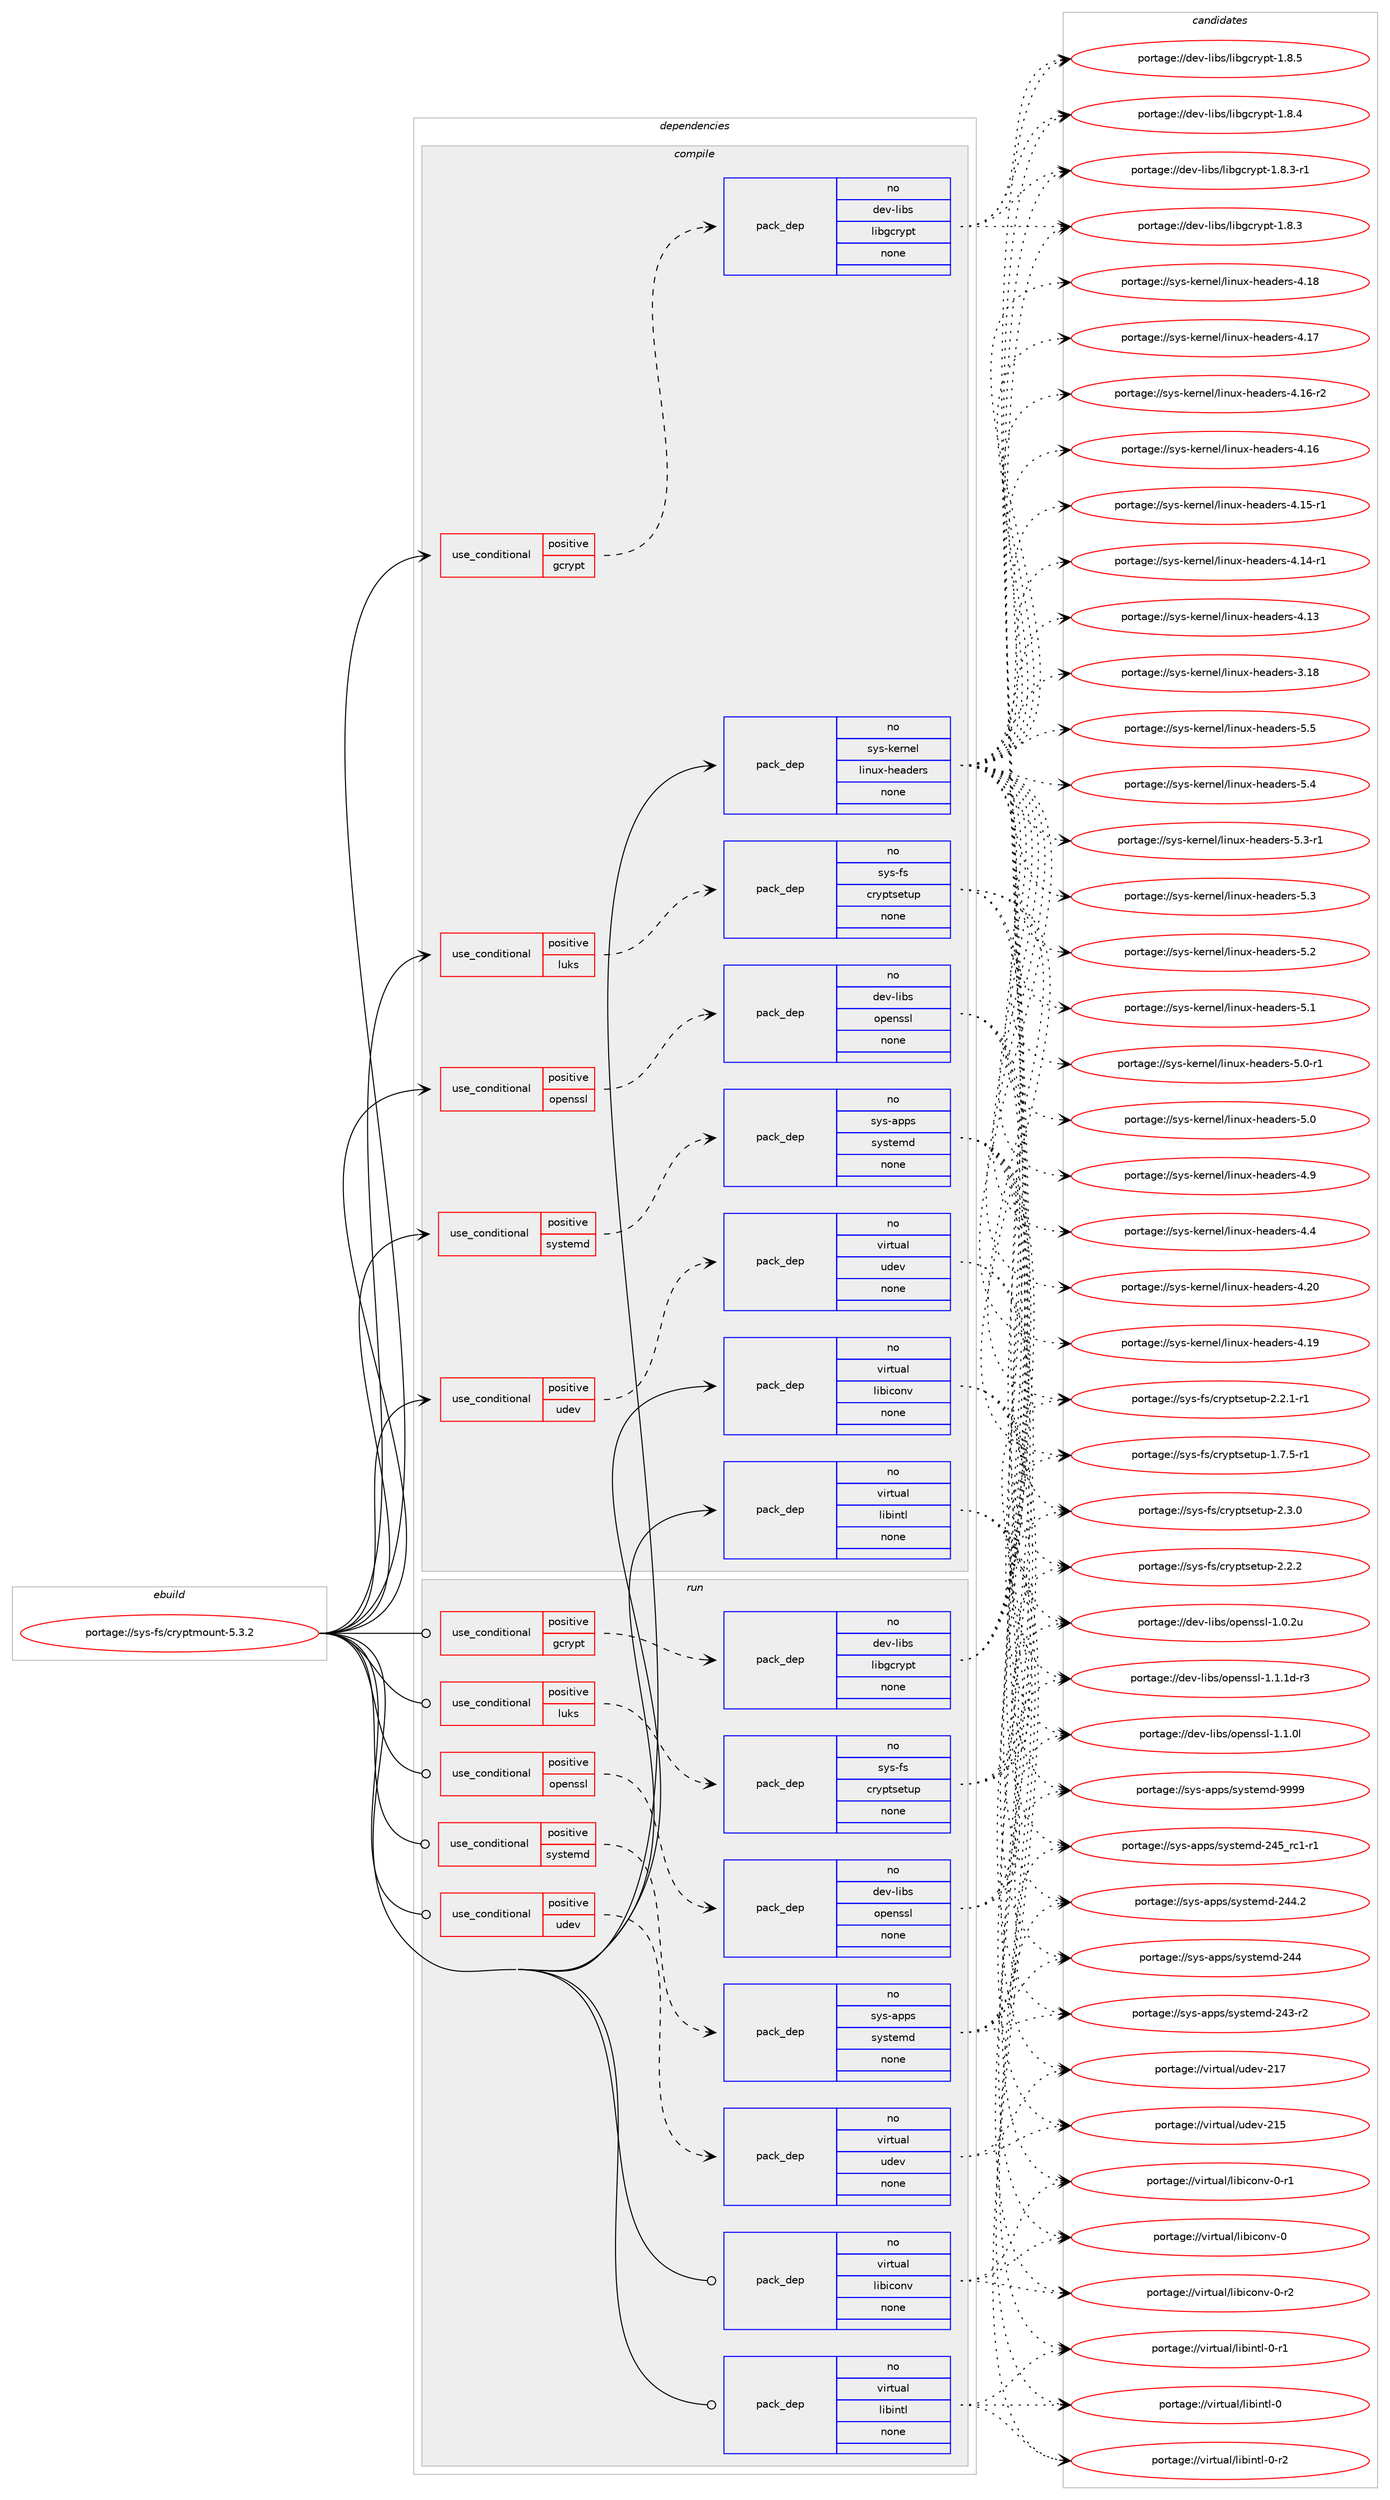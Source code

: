 digraph prolog {

# *************
# Graph options
# *************

newrank=true;
concentrate=true;
compound=true;
graph [rankdir=LR,fontname=Helvetica,fontsize=10,ranksep=1.5];#, ranksep=2.5, nodesep=0.2];
edge  [arrowhead=vee];
node  [fontname=Helvetica,fontsize=10];

# **********
# The ebuild
# **********

subgraph cluster_leftcol {
color=gray;
rank=same;
label=<<i>ebuild</i>>;
id [label="portage://sys-fs/cryptmount-5.3.2", color=red, width=4, href="../sys-fs/cryptmount-5.3.2.svg"];
}

# ****************
# The dependencies
# ****************

subgraph cluster_midcol {
color=gray;
label=<<i>dependencies</i>>;
subgraph cluster_compile {
fillcolor="#eeeeee";
style=filled;
label=<<i>compile</i>>;
subgraph cond9786 {
dependency49578 [label=<<TABLE BORDER="0" CELLBORDER="1" CELLSPACING="0" CELLPADDING="4"><TR><TD ROWSPAN="3" CELLPADDING="10">use_conditional</TD></TR><TR><TD>positive</TD></TR><TR><TD>gcrypt</TD></TR></TABLE>>, shape=none, color=red];
subgraph pack38722 {
dependency49579 [label=<<TABLE BORDER="0" CELLBORDER="1" CELLSPACING="0" CELLPADDING="4" WIDTH="220"><TR><TD ROWSPAN="6" CELLPADDING="30">pack_dep</TD></TR><TR><TD WIDTH="110">no</TD></TR><TR><TD>dev-libs</TD></TR><TR><TD>libgcrypt</TD></TR><TR><TD>none</TD></TR><TR><TD></TD></TR></TABLE>>, shape=none, color=blue];
}
dependency49578:e -> dependency49579:w [weight=20,style="dashed",arrowhead="vee"];
}
id:e -> dependency49578:w [weight=20,style="solid",arrowhead="vee"];
subgraph cond9787 {
dependency49580 [label=<<TABLE BORDER="0" CELLBORDER="1" CELLSPACING="0" CELLPADDING="4"><TR><TD ROWSPAN="3" CELLPADDING="10">use_conditional</TD></TR><TR><TD>positive</TD></TR><TR><TD>luks</TD></TR></TABLE>>, shape=none, color=red];
subgraph pack38723 {
dependency49581 [label=<<TABLE BORDER="0" CELLBORDER="1" CELLSPACING="0" CELLPADDING="4" WIDTH="220"><TR><TD ROWSPAN="6" CELLPADDING="30">pack_dep</TD></TR><TR><TD WIDTH="110">no</TD></TR><TR><TD>sys-fs</TD></TR><TR><TD>cryptsetup</TD></TR><TR><TD>none</TD></TR><TR><TD></TD></TR></TABLE>>, shape=none, color=blue];
}
dependency49580:e -> dependency49581:w [weight=20,style="dashed",arrowhead="vee"];
}
id:e -> dependency49580:w [weight=20,style="solid",arrowhead="vee"];
subgraph cond9788 {
dependency49582 [label=<<TABLE BORDER="0" CELLBORDER="1" CELLSPACING="0" CELLPADDING="4"><TR><TD ROWSPAN="3" CELLPADDING="10">use_conditional</TD></TR><TR><TD>positive</TD></TR><TR><TD>openssl</TD></TR></TABLE>>, shape=none, color=red];
subgraph pack38724 {
dependency49583 [label=<<TABLE BORDER="0" CELLBORDER="1" CELLSPACING="0" CELLPADDING="4" WIDTH="220"><TR><TD ROWSPAN="6" CELLPADDING="30">pack_dep</TD></TR><TR><TD WIDTH="110">no</TD></TR><TR><TD>dev-libs</TD></TR><TR><TD>openssl</TD></TR><TR><TD>none</TD></TR><TR><TD></TD></TR></TABLE>>, shape=none, color=blue];
}
dependency49582:e -> dependency49583:w [weight=20,style="dashed",arrowhead="vee"];
}
id:e -> dependency49582:w [weight=20,style="solid",arrowhead="vee"];
subgraph cond9789 {
dependency49584 [label=<<TABLE BORDER="0" CELLBORDER="1" CELLSPACING="0" CELLPADDING="4"><TR><TD ROWSPAN="3" CELLPADDING="10">use_conditional</TD></TR><TR><TD>positive</TD></TR><TR><TD>systemd</TD></TR></TABLE>>, shape=none, color=red];
subgraph pack38725 {
dependency49585 [label=<<TABLE BORDER="0" CELLBORDER="1" CELLSPACING="0" CELLPADDING="4" WIDTH="220"><TR><TD ROWSPAN="6" CELLPADDING="30">pack_dep</TD></TR><TR><TD WIDTH="110">no</TD></TR><TR><TD>sys-apps</TD></TR><TR><TD>systemd</TD></TR><TR><TD>none</TD></TR><TR><TD></TD></TR></TABLE>>, shape=none, color=blue];
}
dependency49584:e -> dependency49585:w [weight=20,style="dashed",arrowhead="vee"];
}
id:e -> dependency49584:w [weight=20,style="solid",arrowhead="vee"];
subgraph cond9790 {
dependency49586 [label=<<TABLE BORDER="0" CELLBORDER="1" CELLSPACING="0" CELLPADDING="4"><TR><TD ROWSPAN="3" CELLPADDING="10">use_conditional</TD></TR><TR><TD>positive</TD></TR><TR><TD>udev</TD></TR></TABLE>>, shape=none, color=red];
subgraph pack38726 {
dependency49587 [label=<<TABLE BORDER="0" CELLBORDER="1" CELLSPACING="0" CELLPADDING="4" WIDTH="220"><TR><TD ROWSPAN="6" CELLPADDING="30">pack_dep</TD></TR><TR><TD WIDTH="110">no</TD></TR><TR><TD>virtual</TD></TR><TR><TD>udev</TD></TR><TR><TD>none</TD></TR><TR><TD></TD></TR></TABLE>>, shape=none, color=blue];
}
dependency49586:e -> dependency49587:w [weight=20,style="dashed",arrowhead="vee"];
}
id:e -> dependency49586:w [weight=20,style="solid",arrowhead="vee"];
subgraph pack38727 {
dependency49588 [label=<<TABLE BORDER="0" CELLBORDER="1" CELLSPACING="0" CELLPADDING="4" WIDTH="220"><TR><TD ROWSPAN="6" CELLPADDING="30">pack_dep</TD></TR><TR><TD WIDTH="110">no</TD></TR><TR><TD>sys-kernel</TD></TR><TR><TD>linux-headers</TD></TR><TR><TD>none</TD></TR><TR><TD></TD></TR></TABLE>>, shape=none, color=blue];
}
id:e -> dependency49588:w [weight=20,style="solid",arrowhead="vee"];
subgraph pack38728 {
dependency49589 [label=<<TABLE BORDER="0" CELLBORDER="1" CELLSPACING="0" CELLPADDING="4" WIDTH="220"><TR><TD ROWSPAN="6" CELLPADDING="30">pack_dep</TD></TR><TR><TD WIDTH="110">no</TD></TR><TR><TD>virtual</TD></TR><TR><TD>libiconv</TD></TR><TR><TD>none</TD></TR><TR><TD></TD></TR></TABLE>>, shape=none, color=blue];
}
id:e -> dependency49589:w [weight=20,style="solid",arrowhead="vee"];
subgraph pack38729 {
dependency49590 [label=<<TABLE BORDER="0" CELLBORDER="1" CELLSPACING="0" CELLPADDING="4" WIDTH="220"><TR><TD ROWSPAN="6" CELLPADDING="30">pack_dep</TD></TR><TR><TD WIDTH="110">no</TD></TR><TR><TD>virtual</TD></TR><TR><TD>libintl</TD></TR><TR><TD>none</TD></TR><TR><TD></TD></TR></TABLE>>, shape=none, color=blue];
}
id:e -> dependency49590:w [weight=20,style="solid",arrowhead="vee"];
}
subgraph cluster_compileandrun {
fillcolor="#eeeeee";
style=filled;
label=<<i>compile and run</i>>;
}
subgraph cluster_run {
fillcolor="#eeeeee";
style=filled;
label=<<i>run</i>>;
subgraph cond9791 {
dependency49591 [label=<<TABLE BORDER="0" CELLBORDER="1" CELLSPACING="0" CELLPADDING="4"><TR><TD ROWSPAN="3" CELLPADDING="10">use_conditional</TD></TR><TR><TD>positive</TD></TR><TR><TD>gcrypt</TD></TR></TABLE>>, shape=none, color=red];
subgraph pack38730 {
dependency49592 [label=<<TABLE BORDER="0" CELLBORDER="1" CELLSPACING="0" CELLPADDING="4" WIDTH="220"><TR><TD ROWSPAN="6" CELLPADDING="30">pack_dep</TD></TR><TR><TD WIDTH="110">no</TD></TR><TR><TD>dev-libs</TD></TR><TR><TD>libgcrypt</TD></TR><TR><TD>none</TD></TR><TR><TD></TD></TR></TABLE>>, shape=none, color=blue];
}
dependency49591:e -> dependency49592:w [weight=20,style="dashed",arrowhead="vee"];
}
id:e -> dependency49591:w [weight=20,style="solid",arrowhead="odot"];
subgraph cond9792 {
dependency49593 [label=<<TABLE BORDER="0" CELLBORDER="1" CELLSPACING="0" CELLPADDING="4"><TR><TD ROWSPAN="3" CELLPADDING="10">use_conditional</TD></TR><TR><TD>positive</TD></TR><TR><TD>luks</TD></TR></TABLE>>, shape=none, color=red];
subgraph pack38731 {
dependency49594 [label=<<TABLE BORDER="0" CELLBORDER="1" CELLSPACING="0" CELLPADDING="4" WIDTH="220"><TR><TD ROWSPAN="6" CELLPADDING="30">pack_dep</TD></TR><TR><TD WIDTH="110">no</TD></TR><TR><TD>sys-fs</TD></TR><TR><TD>cryptsetup</TD></TR><TR><TD>none</TD></TR><TR><TD></TD></TR></TABLE>>, shape=none, color=blue];
}
dependency49593:e -> dependency49594:w [weight=20,style="dashed",arrowhead="vee"];
}
id:e -> dependency49593:w [weight=20,style="solid",arrowhead="odot"];
subgraph cond9793 {
dependency49595 [label=<<TABLE BORDER="0" CELLBORDER="1" CELLSPACING="0" CELLPADDING="4"><TR><TD ROWSPAN="3" CELLPADDING="10">use_conditional</TD></TR><TR><TD>positive</TD></TR><TR><TD>openssl</TD></TR></TABLE>>, shape=none, color=red];
subgraph pack38732 {
dependency49596 [label=<<TABLE BORDER="0" CELLBORDER="1" CELLSPACING="0" CELLPADDING="4" WIDTH="220"><TR><TD ROWSPAN="6" CELLPADDING="30">pack_dep</TD></TR><TR><TD WIDTH="110">no</TD></TR><TR><TD>dev-libs</TD></TR><TR><TD>openssl</TD></TR><TR><TD>none</TD></TR><TR><TD></TD></TR></TABLE>>, shape=none, color=blue];
}
dependency49595:e -> dependency49596:w [weight=20,style="dashed",arrowhead="vee"];
}
id:e -> dependency49595:w [weight=20,style="solid",arrowhead="odot"];
subgraph cond9794 {
dependency49597 [label=<<TABLE BORDER="0" CELLBORDER="1" CELLSPACING="0" CELLPADDING="4"><TR><TD ROWSPAN="3" CELLPADDING="10">use_conditional</TD></TR><TR><TD>positive</TD></TR><TR><TD>systemd</TD></TR></TABLE>>, shape=none, color=red];
subgraph pack38733 {
dependency49598 [label=<<TABLE BORDER="0" CELLBORDER="1" CELLSPACING="0" CELLPADDING="4" WIDTH="220"><TR><TD ROWSPAN="6" CELLPADDING="30">pack_dep</TD></TR><TR><TD WIDTH="110">no</TD></TR><TR><TD>sys-apps</TD></TR><TR><TD>systemd</TD></TR><TR><TD>none</TD></TR><TR><TD></TD></TR></TABLE>>, shape=none, color=blue];
}
dependency49597:e -> dependency49598:w [weight=20,style="dashed",arrowhead="vee"];
}
id:e -> dependency49597:w [weight=20,style="solid",arrowhead="odot"];
subgraph cond9795 {
dependency49599 [label=<<TABLE BORDER="0" CELLBORDER="1" CELLSPACING="0" CELLPADDING="4"><TR><TD ROWSPAN="3" CELLPADDING="10">use_conditional</TD></TR><TR><TD>positive</TD></TR><TR><TD>udev</TD></TR></TABLE>>, shape=none, color=red];
subgraph pack38734 {
dependency49600 [label=<<TABLE BORDER="0" CELLBORDER="1" CELLSPACING="0" CELLPADDING="4" WIDTH="220"><TR><TD ROWSPAN="6" CELLPADDING="30">pack_dep</TD></TR><TR><TD WIDTH="110">no</TD></TR><TR><TD>virtual</TD></TR><TR><TD>udev</TD></TR><TR><TD>none</TD></TR><TR><TD></TD></TR></TABLE>>, shape=none, color=blue];
}
dependency49599:e -> dependency49600:w [weight=20,style="dashed",arrowhead="vee"];
}
id:e -> dependency49599:w [weight=20,style="solid",arrowhead="odot"];
subgraph pack38735 {
dependency49601 [label=<<TABLE BORDER="0" CELLBORDER="1" CELLSPACING="0" CELLPADDING="4" WIDTH="220"><TR><TD ROWSPAN="6" CELLPADDING="30">pack_dep</TD></TR><TR><TD WIDTH="110">no</TD></TR><TR><TD>virtual</TD></TR><TR><TD>libiconv</TD></TR><TR><TD>none</TD></TR><TR><TD></TD></TR></TABLE>>, shape=none, color=blue];
}
id:e -> dependency49601:w [weight=20,style="solid",arrowhead="odot"];
subgraph pack38736 {
dependency49602 [label=<<TABLE BORDER="0" CELLBORDER="1" CELLSPACING="0" CELLPADDING="4" WIDTH="220"><TR><TD ROWSPAN="6" CELLPADDING="30">pack_dep</TD></TR><TR><TD WIDTH="110">no</TD></TR><TR><TD>virtual</TD></TR><TR><TD>libintl</TD></TR><TR><TD>none</TD></TR><TR><TD></TD></TR></TABLE>>, shape=none, color=blue];
}
id:e -> dependency49602:w [weight=20,style="solid",arrowhead="odot"];
}
}

# **************
# The candidates
# **************

subgraph cluster_choices {
rank=same;
color=gray;
label=<<i>candidates</i>>;

subgraph choice38722 {
color=black;
nodesep=1;
choice1001011184510810598115471081059810399114121112116454946564653 [label="portage://dev-libs/libgcrypt-1.8.5", color=red, width=4,href="../dev-libs/libgcrypt-1.8.5.svg"];
choice1001011184510810598115471081059810399114121112116454946564652 [label="portage://dev-libs/libgcrypt-1.8.4", color=red, width=4,href="../dev-libs/libgcrypt-1.8.4.svg"];
choice10010111845108105981154710810598103991141211121164549465646514511449 [label="portage://dev-libs/libgcrypt-1.8.3-r1", color=red, width=4,href="../dev-libs/libgcrypt-1.8.3-r1.svg"];
choice1001011184510810598115471081059810399114121112116454946564651 [label="portage://dev-libs/libgcrypt-1.8.3", color=red, width=4,href="../dev-libs/libgcrypt-1.8.3.svg"];
dependency49579:e -> choice1001011184510810598115471081059810399114121112116454946564653:w [style=dotted,weight="100"];
dependency49579:e -> choice1001011184510810598115471081059810399114121112116454946564652:w [style=dotted,weight="100"];
dependency49579:e -> choice10010111845108105981154710810598103991141211121164549465646514511449:w [style=dotted,weight="100"];
dependency49579:e -> choice1001011184510810598115471081059810399114121112116454946564651:w [style=dotted,weight="100"];
}
subgraph choice38723 {
color=black;
nodesep=1;
choice115121115451021154799114121112116115101116117112455046514648 [label="portage://sys-fs/cryptsetup-2.3.0", color=red, width=4,href="../sys-fs/cryptsetup-2.3.0.svg"];
choice115121115451021154799114121112116115101116117112455046504650 [label="portage://sys-fs/cryptsetup-2.2.2", color=red, width=4,href="../sys-fs/cryptsetup-2.2.2.svg"];
choice1151211154510211547991141211121161151011161171124550465046494511449 [label="portage://sys-fs/cryptsetup-2.2.1-r1", color=red, width=4,href="../sys-fs/cryptsetup-2.2.1-r1.svg"];
choice1151211154510211547991141211121161151011161171124549465546534511449 [label="portage://sys-fs/cryptsetup-1.7.5-r1", color=red, width=4,href="../sys-fs/cryptsetup-1.7.5-r1.svg"];
dependency49581:e -> choice115121115451021154799114121112116115101116117112455046514648:w [style=dotted,weight="100"];
dependency49581:e -> choice115121115451021154799114121112116115101116117112455046504650:w [style=dotted,weight="100"];
dependency49581:e -> choice1151211154510211547991141211121161151011161171124550465046494511449:w [style=dotted,weight="100"];
dependency49581:e -> choice1151211154510211547991141211121161151011161171124549465546534511449:w [style=dotted,weight="100"];
}
subgraph choice38724 {
color=black;
nodesep=1;
choice1001011184510810598115471111121011101151151084549464946491004511451 [label="portage://dev-libs/openssl-1.1.1d-r3", color=red, width=4,href="../dev-libs/openssl-1.1.1d-r3.svg"];
choice100101118451081059811547111112101110115115108454946494648108 [label="portage://dev-libs/openssl-1.1.0l", color=red, width=4,href="../dev-libs/openssl-1.1.0l.svg"];
choice100101118451081059811547111112101110115115108454946484650117 [label="portage://dev-libs/openssl-1.0.2u", color=red, width=4,href="../dev-libs/openssl-1.0.2u.svg"];
dependency49583:e -> choice1001011184510810598115471111121011101151151084549464946491004511451:w [style=dotted,weight="100"];
dependency49583:e -> choice100101118451081059811547111112101110115115108454946494648108:w [style=dotted,weight="100"];
dependency49583:e -> choice100101118451081059811547111112101110115115108454946484650117:w [style=dotted,weight="100"];
}
subgraph choice38725 {
color=black;
nodesep=1;
choice1151211154597112112115471151211151161011091004557575757 [label="portage://sys-apps/systemd-9999", color=red, width=4,href="../sys-apps/systemd-9999.svg"];
choice115121115459711211211547115121115116101109100455052539511499494511449 [label="portage://sys-apps/systemd-245_rc1-r1", color=red, width=4,href="../sys-apps/systemd-245_rc1-r1.svg"];
choice115121115459711211211547115121115116101109100455052524650 [label="portage://sys-apps/systemd-244.2", color=red, width=4,href="../sys-apps/systemd-244.2.svg"];
choice11512111545971121121154711512111511610110910045505252 [label="portage://sys-apps/systemd-244", color=red, width=4,href="../sys-apps/systemd-244.svg"];
choice115121115459711211211547115121115116101109100455052514511450 [label="portage://sys-apps/systemd-243-r2", color=red, width=4,href="../sys-apps/systemd-243-r2.svg"];
dependency49585:e -> choice1151211154597112112115471151211151161011091004557575757:w [style=dotted,weight="100"];
dependency49585:e -> choice115121115459711211211547115121115116101109100455052539511499494511449:w [style=dotted,weight="100"];
dependency49585:e -> choice115121115459711211211547115121115116101109100455052524650:w [style=dotted,weight="100"];
dependency49585:e -> choice11512111545971121121154711512111511610110910045505252:w [style=dotted,weight="100"];
dependency49585:e -> choice115121115459711211211547115121115116101109100455052514511450:w [style=dotted,weight="100"];
}
subgraph choice38726 {
color=black;
nodesep=1;
choice118105114116117971084711710010111845504955 [label="portage://virtual/udev-217", color=red, width=4,href="../virtual/udev-217.svg"];
choice118105114116117971084711710010111845504953 [label="portage://virtual/udev-215", color=red, width=4,href="../virtual/udev-215.svg"];
dependency49587:e -> choice118105114116117971084711710010111845504955:w [style=dotted,weight="100"];
dependency49587:e -> choice118105114116117971084711710010111845504953:w [style=dotted,weight="100"];
}
subgraph choice38727 {
color=black;
nodesep=1;
choice1151211154510710111411010110847108105110117120451041019710010111411545534653 [label="portage://sys-kernel/linux-headers-5.5", color=red, width=4,href="../sys-kernel/linux-headers-5.5.svg"];
choice1151211154510710111411010110847108105110117120451041019710010111411545534652 [label="portage://sys-kernel/linux-headers-5.4", color=red, width=4,href="../sys-kernel/linux-headers-5.4.svg"];
choice11512111545107101114110101108471081051101171204510410197100101114115455346514511449 [label="portage://sys-kernel/linux-headers-5.3-r1", color=red, width=4,href="../sys-kernel/linux-headers-5.3-r1.svg"];
choice1151211154510710111411010110847108105110117120451041019710010111411545534651 [label="portage://sys-kernel/linux-headers-5.3", color=red, width=4,href="../sys-kernel/linux-headers-5.3.svg"];
choice1151211154510710111411010110847108105110117120451041019710010111411545534650 [label="portage://sys-kernel/linux-headers-5.2", color=red, width=4,href="../sys-kernel/linux-headers-5.2.svg"];
choice1151211154510710111411010110847108105110117120451041019710010111411545534649 [label="portage://sys-kernel/linux-headers-5.1", color=red, width=4,href="../sys-kernel/linux-headers-5.1.svg"];
choice11512111545107101114110101108471081051101171204510410197100101114115455346484511449 [label="portage://sys-kernel/linux-headers-5.0-r1", color=red, width=4,href="../sys-kernel/linux-headers-5.0-r1.svg"];
choice1151211154510710111411010110847108105110117120451041019710010111411545534648 [label="portage://sys-kernel/linux-headers-5.0", color=red, width=4,href="../sys-kernel/linux-headers-5.0.svg"];
choice1151211154510710111411010110847108105110117120451041019710010111411545524657 [label="portage://sys-kernel/linux-headers-4.9", color=red, width=4,href="../sys-kernel/linux-headers-4.9.svg"];
choice1151211154510710111411010110847108105110117120451041019710010111411545524652 [label="portage://sys-kernel/linux-headers-4.4", color=red, width=4,href="../sys-kernel/linux-headers-4.4.svg"];
choice115121115451071011141101011084710810511011712045104101971001011141154552465048 [label="portage://sys-kernel/linux-headers-4.20", color=red, width=4,href="../sys-kernel/linux-headers-4.20.svg"];
choice115121115451071011141101011084710810511011712045104101971001011141154552464957 [label="portage://sys-kernel/linux-headers-4.19", color=red, width=4,href="../sys-kernel/linux-headers-4.19.svg"];
choice115121115451071011141101011084710810511011712045104101971001011141154552464956 [label="portage://sys-kernel/linux-headers-4.18", color=red, width=4,href="../sys-kernel/linux-headers-4.18.svg"];
choice115121115451071011141101011084710810511011712045104101971001011141154552464955 [label="portage://sys-kernel/linux-headers-4.17", color=red, width=4,href="../sys-kernel/linux-headers-4.17.svg"];
choice1151211154510710111411010110847108105110117120451041019710010111411545524649544511450 [label="portage://sys-kernel/linux-headers-4.16-r2", color=red, width=4,href="../sys-kernel/linux-headers-4.16-r2.svg"];
choice115121115451071011141101011084710810511011712045104101971001011141154552464954 [label="portage://sys-kernel/linux-headers-4.16", color=red, width=4,href="../sys-kernel/linux-headers-4.16.svg"];
choice1151211154510710111411010110847108105110117120451041019710010111411545524649534511449 [label="portage://sys-kernel/linux-headers-4.15-r1", color=red, width=4,href="../sys-kernel/linux-headers-4.15-r1.svg"];
choice1151211154510710111411010110847108105110117120451041019710010111411545524649524511449 [label="portage://sys-kernel/linux-headers-4.14-r1", color=red, width=4,href="../sys-kernel/linux-headers-4.14-r1.svg"];
choice115121115451071011141101011084710810511011712045104101971001011141154552464951 [label="portage://sys-kernel/linux-headers-4.13", color=red, width=4,href="../sys-kernel/linux-headers-4.13.svg"];
choice115121115451071011141101011084710810511011712045104101971001011141154551464956 [label="portage://sys-kernel/linux-headers-3.18", color=red, width=4,href="../sys-kernel/linux-headers-3.18.svg"];
dependency49588:e -> choice1151211154510710111411010110847108105110117120451041019710010111411545534653:w [style=dotted,weight="100"];
dependency49588:e -> choice1151211154510710111411010110847108105110117120451041019710010111411545534652:w [style=dotted,weight="100"];
dependency49588:e -> choice11512111545107101114110101108471081051101171204510410197100101114115455346514511449:w [style=dotted,weight="100"];
dependency49588:e -> choice1151211154510710111411010110847108105110117120451041019710010111411545534651:w [style=dotted,weight="100"];
dependency49588:e -> choice1151211154510710111411010110847108105110117120451041019710010111411545534650:w [style=dotted,weight="100"];
dependency49588:e -> choice1151211154510710111411010110847108105110117120451041019710010111411545534649:w [style=dotted,weight="100"];
dependency49588:e -> choice11512111545107101114110101108471081051101171204510410197100101114115455346484511449:w [style=dotted,weight="100"];
dependency49588:e -> choice1151211154510710111411010110847108105110117120451041019710010111411545534648:w [style=dotted,weight="100"];
dependency49588:e -> choice1151211154510710111411010110847108105110117120451041019710010111411545524657:w [style=dotted,weight="100"];
dependency49588:e -> choice1151211154510710111411010110847108105110117120451041019710010111411545524652:w [style=dotted,weight="100"];
dependency49588:e -> choice115121115451071011141101011084710810511011712045104101971001011141154552465048:w [style=dotted,weight="100"];
dependency49588:e -> choice115121115451071011141101011084710810511011712045104101971001011141154552464957:w [style=dotted,weight="100"];
dependency49588:e -> choice115121115451071011141101011084710810511011712045104101971001011141154552464956:w [style=dotted,weight="100"];
dependency49588:e -> choice115121115451071011141101011084710810511011712045104101971001011141154552464955:w [style=dotted,weight="100"];
dependency49588:e -> choice1151211154510710111411010110847108105110117120451041019710010111411545524649544511450:w [style=dotted,weight="100"];
dependency49588:e -> choice115121115451071011141101011084710810511011712045104101971001011141154552464954:w [style=dotted,weight="100"];
dependency49588:e -> choice1151211154510710111411010110847108105110117120451041019710010111411545524649534511449:w [style=dotted,weight="100"];
dependency49588:e -> choice1151211154510710111411010110847108105110117120451041019710010111411545524649524511449:w [style=dotted,weight="100"];
dependency49588:e -> choice115121115451071011141101011084710810511011712045104101971001011141154552464951:w [style=dotted,weight="100"];
dependency49588:e -> choice115121115451071011141101011084710810511011712045104101971001011141154551464956:w [style=dotted,weight="100"];
}
subgraph choice38728 {
color=black;
nodesep=1;
choice1181051141161179710847108105981059911111011845484511450 [label="portage://virtual/libiconv-0-r2", color=red, width=4,href="../virtual/libiconv-0-r2.svg"];
choice1181051141161179710847108105981059911111011845484511449 [label="portage://virtual/libiconv-0-r1", color=red, width=4,href="../virtual/libiconv-0-r1.svg"];
choice118105114116117971084710810598105991111101184548 [label="portage://virtual/libiconv-0", color=red, width=4,href="../virtual/libiconv-0.svg"];
dependency49589:e -> choice1181051141161179710847108105981059911111011845484511450:w [style=dotted,weight="100"];
dependency49589:e -> choice1181051141161179710847108105981059911111011845484511449:w [style=dotted,weight="100"];
dependency49589:e -> choice118105114116117971084710810598105991111101184548:w [style=dotted,weight="100"];
}
subgraph choice38729 {
color=black;
nodesep=1;
choice11810511411611797108471081059810511011610845484511450 [label="portage://virtual/libintl-0-r2", color=red, width=4,href="../virtual/libintl-0-r2.svg"];
choice11810511411611797108471081059810511011610845484511449 [label="portage://virtual/libintl-0-r1", color=red, width=4,href="../virtual/libintl-0-r1.svg"];
choice1181051141161179710847108105981051101161084548 [label="portage://virtual/libintl-0", color=red, width=4,href="../virtual/libintl-0.svg"];
dependency49590:e -> choice11810511411611797108471081059810511011610845484511450:w [style=dotted,weight="100"];
dependency49590:e -> choice11810511411611797108471081059810511011610845484511449:w [style=dotted,weight="100"];
dependency49590:e -> choice1181051141161179710847108105981051101161084548:w [style=dotted,weight="100"];
}
subgraph choice38730 {
color=black;
nodesep=1;
choice1001011184510810598115471081059810399114121112116454946564653 [label="portage://dev-libs/libgcrypt-1.8.5", color=red, width=4,href="../dev-libs/libgcrypt-1.8.5.svg"];
choice1001011184510810598115471081059810399114121112116454946564652 [label="portage://dev-libs/libgcrypt-1.8.4", color=red, width=4,href="../dev-libs/libgcrypt-1.8.4.svg"];
choice10010111845108105981154710810598103991141211121164549465646514511449 [label="portage://dev-libs/libgcrypt-1.8.3-r1", color=red, width=4,href="../dev-libs/libgcrypt-1.8.3-r1.svg"];
choice1001011184510810598115471081059810399114121112116454946564651 [label="portage://dev-libs/libgcrypt-1.8.3", color=red, width=4,href="../dev-libs/libgcrypt-1.8.3.svg"];
dependency49592:e -> choice1001011184510810598115471081059810399114121112116454946564653:w [style=dotted,weight="100"];
dependency49592:e -> choice1001011184510810598115471081059810399114121112116454946564652:w [style=dotted,weight="100"];
dependency49592:e -> choice10010111845108105981154710810598103991141211121164549465646514511449:w [style=dotted,weight="100"];
dependency49592:e -> choice1001011184510810598115471081059810399114121112116454946564651:w [style=dotted,weight="100"];
}
subgraph choice38731 {
color=black;
nodesep=1;
choice115121115451021154799114121112116115101116117112455046514648 [label="portage://sys-fs/cryptsetup-2.3.0", color=red, width=4,href="../sys-fs/cryptsetup-2.3.0.svg"];
choice115121115451021154799114121112116115101116117112455046504650 [label="portage://sys-fs/cryptsetup-2.2.2", color=red, width=4,href="../sys-fs/cryptsetup-2.2.2.svg"];
choice1151211154510211547991141211121161151011161171124550465046494511449 [label="portage://sys-fs/cryptsetup-2.2.1-r1", color=red, width=4,href="../sys-fs/cryptsetup-2.2.1-r1.svg"];
choice1151211154510211547991141211121161151011161171124549465546534511449 [label="portage://sys-fs/cryptsetup-1.7.5-r1", color=red, width=4,href="../sys-fs/cryptsetup-1.7.5-r1.svg"];
dependency49594:e -> choice115121115451021154799114121112116115101116117112455046514648:w [style=dotted,weight="100"];
dependency49594:e -> choice115121115451021154799114121112116115101116117112455046504650:w [style=dotted,weight="100"];
dependency49594:e -> choice1151211154510211547991141211121161151011161171124550465046494511449:w [style=dotted,weight="100"];
dependency49594:e -> choice1151211154510211547991141211121161151011161171124549465546534511449:w [style=dotted,weight="100"];
}
subgraph choice38732 {
color=black;
nodesep=1;
choice1001011184510810598115471111121011101151151084549464946491004511451 [label="portage://dev-libs/openssl-1.1.1d-r3", color=red, width=4,href="../dev-libs/openssl-1.1.1d-r3.svg"];
choice100101118451081059811547111112101110115115108454946494648108 [label="portage://dev-libs/openssl-1.1.0l", color=red, width=4,href="../dev-libs/openssl-1.1.0l.svg"];
choice100101118451081059811547111112101110115115108454946484650117 [label="portage://dev-libs/openssl-1.0.2u", color=red, width=4,href="../dev-libs/openssl-1.0.2u.svg"];
dependency49596:e -> choice1001011184510810598115471111121011101151151084549464946491004511451:w [style=dotted,weight="100"];
dependency49596:e -> choice100101118451081059811547111112101110115115108454946494648108:w [style=dotted,weight="100"];
dependency49596:e -> choice100101118451081059811547111112101110115115108454946484650117:w [style=dotted,weight="100"];
}
subgraph choice38733 {
color=black;
nodesep=1;
choice1151211154597112112115471151211151161011091004557575757 [label="portage://sys-apps/systemd-9999", color=red, width=4,href="../sys-apps/systemd-9999.svg"];
choice115121115459711211211547115121115116101109100455052539511499494511449 [label="portage://sys-apps/systemd-245_rc1-r1", color=red, width=4,href="../sys-apps/systemd-245_rc1-r1.svg"];
choice115121115459711211211547115121115116101109100455052524650 [label="portage://sys-apps/systemd-244.2", color=red, width=4,href="../sys-apps/systemd-244.2.svg"];
choice11512111545971121121154711512111511610110910045505252 [label="portage://sys-apps/systemd-244", color=red, width=4,href="../sys-apps/systemd-244.svg"];
choice115121115459711211211547115121115116101109100455052514511450 [label="portage://sys-apps/systemd-243-r2", color=red, width=4,href="../sys-apps/systemd-243-r2.svg"];
dependency49598:e -> choice1151211154597112112115471151211151161011091004557575757:w [style=dotted,weight="100"];
dependency49598:e -> choice115121115459711211211547115121115116101109100455052539511499494511449:w [style=dotted,weight="100"];
dependency49598:e -> choice115121115459711211211547115121115116101109100455052524650:w [style=dotted,weight="100"];
dependency49598:e -> choice11512111545971121121154711512111511610110910045505252:w [style=dotted,weight="100"];
dependency49598:e -> choice115121115459711211211547115121115116101109100455052514511450:w [style=dotted,weight="100"];
}
subgraph choice38734 {
color=black;
nodesep=1;
choice118105114116117971084711710010111845504955 [label="portage://virtual/udev-217", color=red, width=4,href="../virtual/udev-217.svg"];
choice118105114116117971084711710010111845504953 [label="portage://virtual/udev-215", color=red, width=4,href="../virtual/udev-215.svg"];
dependency49600:e -> choice118105114116117971084711710010111845504955:w [style=dotted,weight="100"];
dependency49600:e -> choice118105114116117971084711710010111845504953:w [style=dotted,weight="100"];
}
subgraph choice38735 {
color=black;
nodesep=1;
choice1181051141161179710847108105981059911111011845484511450 [label="portage://virtual/libiconv-0-r2", color=red, width=4,href="../virtual/libiconv-0-r2.svg"];
choice1181051141161179710847108105981059911111011845484511449 [label="portage://virtual/libiconv-0-r1", color=red, width=4,href="../virtual/libiconv-0-r1.svg"];
choice118105114116117971084710810598105991111101184548 [label="portage://virtual/libiconv-0", color=red, width=4,href="../virtual/libiconv-0.svg"];
dependency49601:e -> choice1181051141161179710847108105981059911111011845484511450:w [style=dotted,weight="100"];
dependency49601:e -> choice1181051141161179710847108105981059911111011845484511449:w [style=dotted,weight="100"];
dependency49601:e -> choice118105114116117971084710810598105991111101184548:w [style=dotted,weight="100"];
}
subgraph choice38736 {
color=black;
nodesep=1;
choice11810511411611797108471081059810511011610845484511450 [label="portage://virtual/libintl-0-r2", color=red, width=4,href="../virtual/libintl-0-r2.svg"];
choice11810511411611797108471081059810511011610845484511449 [label="portage://virtual/libintl-0-r1", color=red, width=4,href="../virtual/libintl-0-r1.svg"];
choice1181051141161179710847108105981051101161084548 [label="portage://virtual/libintl-0", color=red, width=4,href="../virtual/libintl-0.svg"];
dependency49602:e -> choice11810511411611797108471081059810511011610845484511450:w [style=dotted,weight="100"];
dependency49602:e -> choice11810511411611797108471081059810511011610845484511449:w [style=dotted,weight="100"];
dependency49602:e -> choice1181051141161179710847108105981051101161084548:w [style=dotted,weight="100"];
}
}

}
